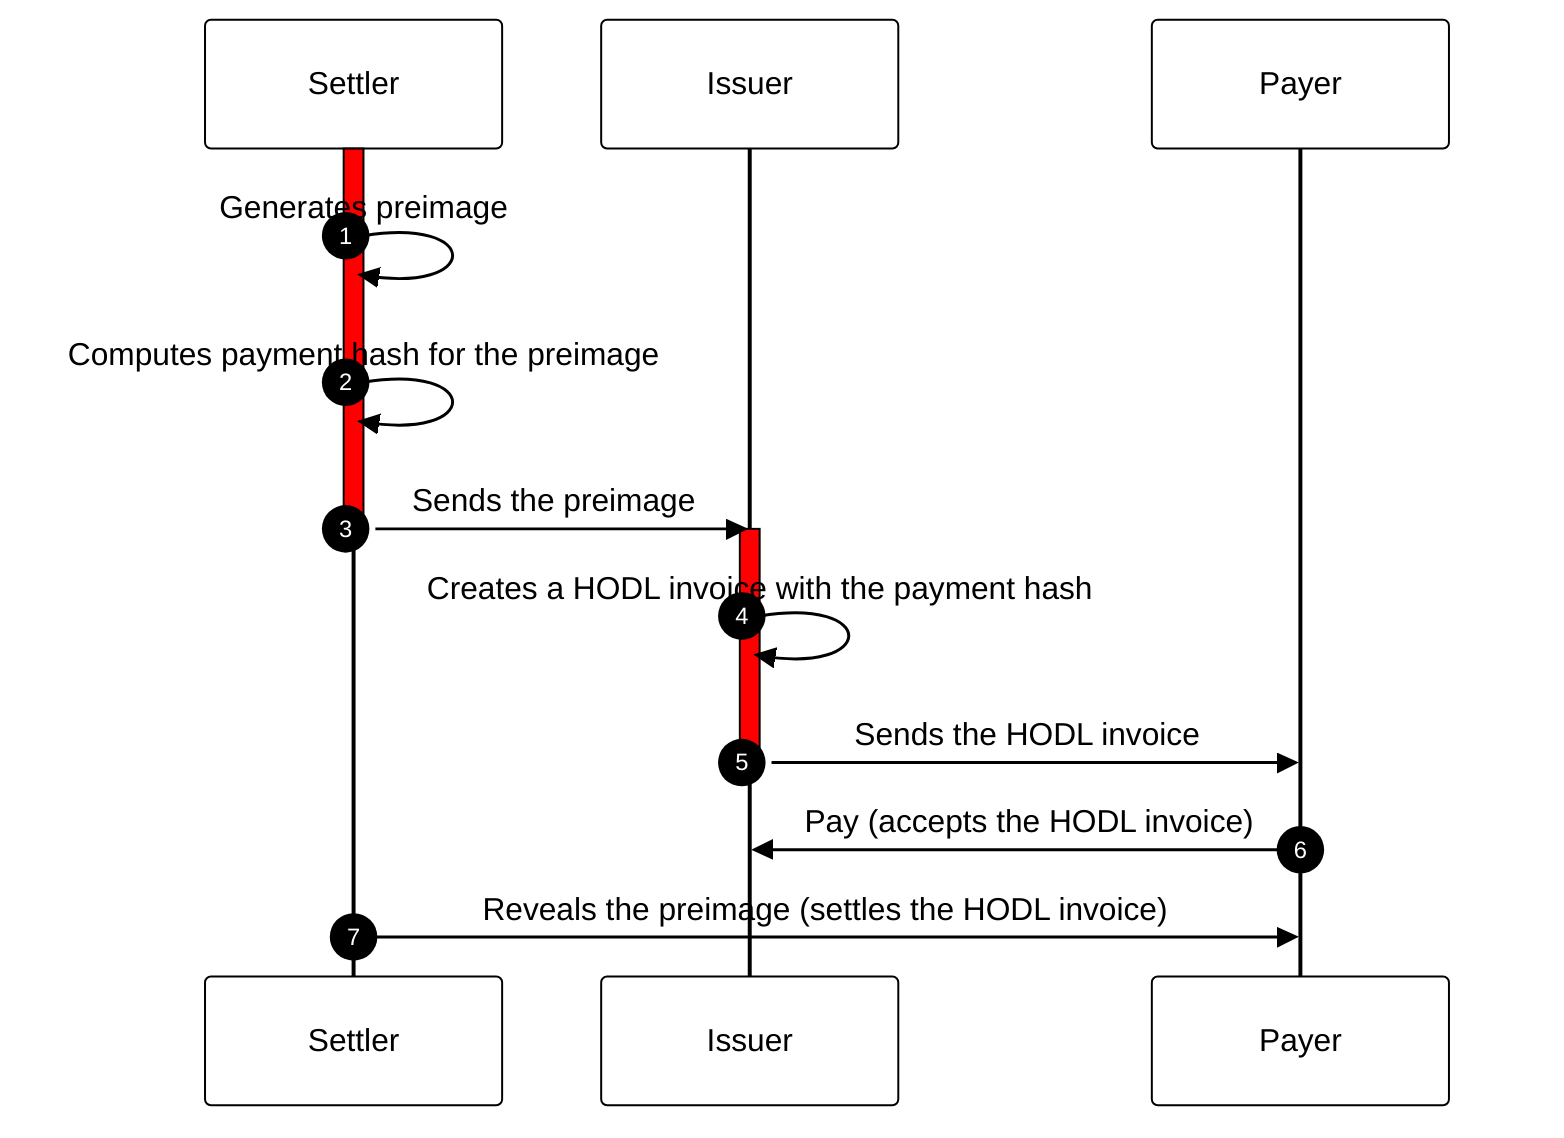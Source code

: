 %%{
  init: {
    'theme': 'base',
    'themeVariables': {
      'activationBorderColor':'#000',
      'activationBkgColor':'#F00',
      'primaryColor': '#FFF',
      'primaryTextColor': '#000',
      'primaryBorderColor': '#000',
      'lineColor': '#000',
      'secondaryColor': '#FFF',
      'labelBoxBorderColor':'#F00',
      'tertiaryColor': '#000'
    }
  }
}%%
sequenceDiagram
    autonumber
    activate Settler
    Settler->>Settler: Generates preimage
    Settler->>Settler: Computes payment hash for the preimage  
    Settler->>Issuer: Sends the preimage
    deactivate Settler
    activate Issuer
    Issuer->>Issuer: Creates a HODL invoice with the payment hash
    Issuer->>Payer: Sends the HODL invoice
    deactivate Issuer
    Payer->>Issuer: Pay (accepts the HODL invoice)
    Settler->>Payer: Reveals the preimage (settles the HODL invoice)